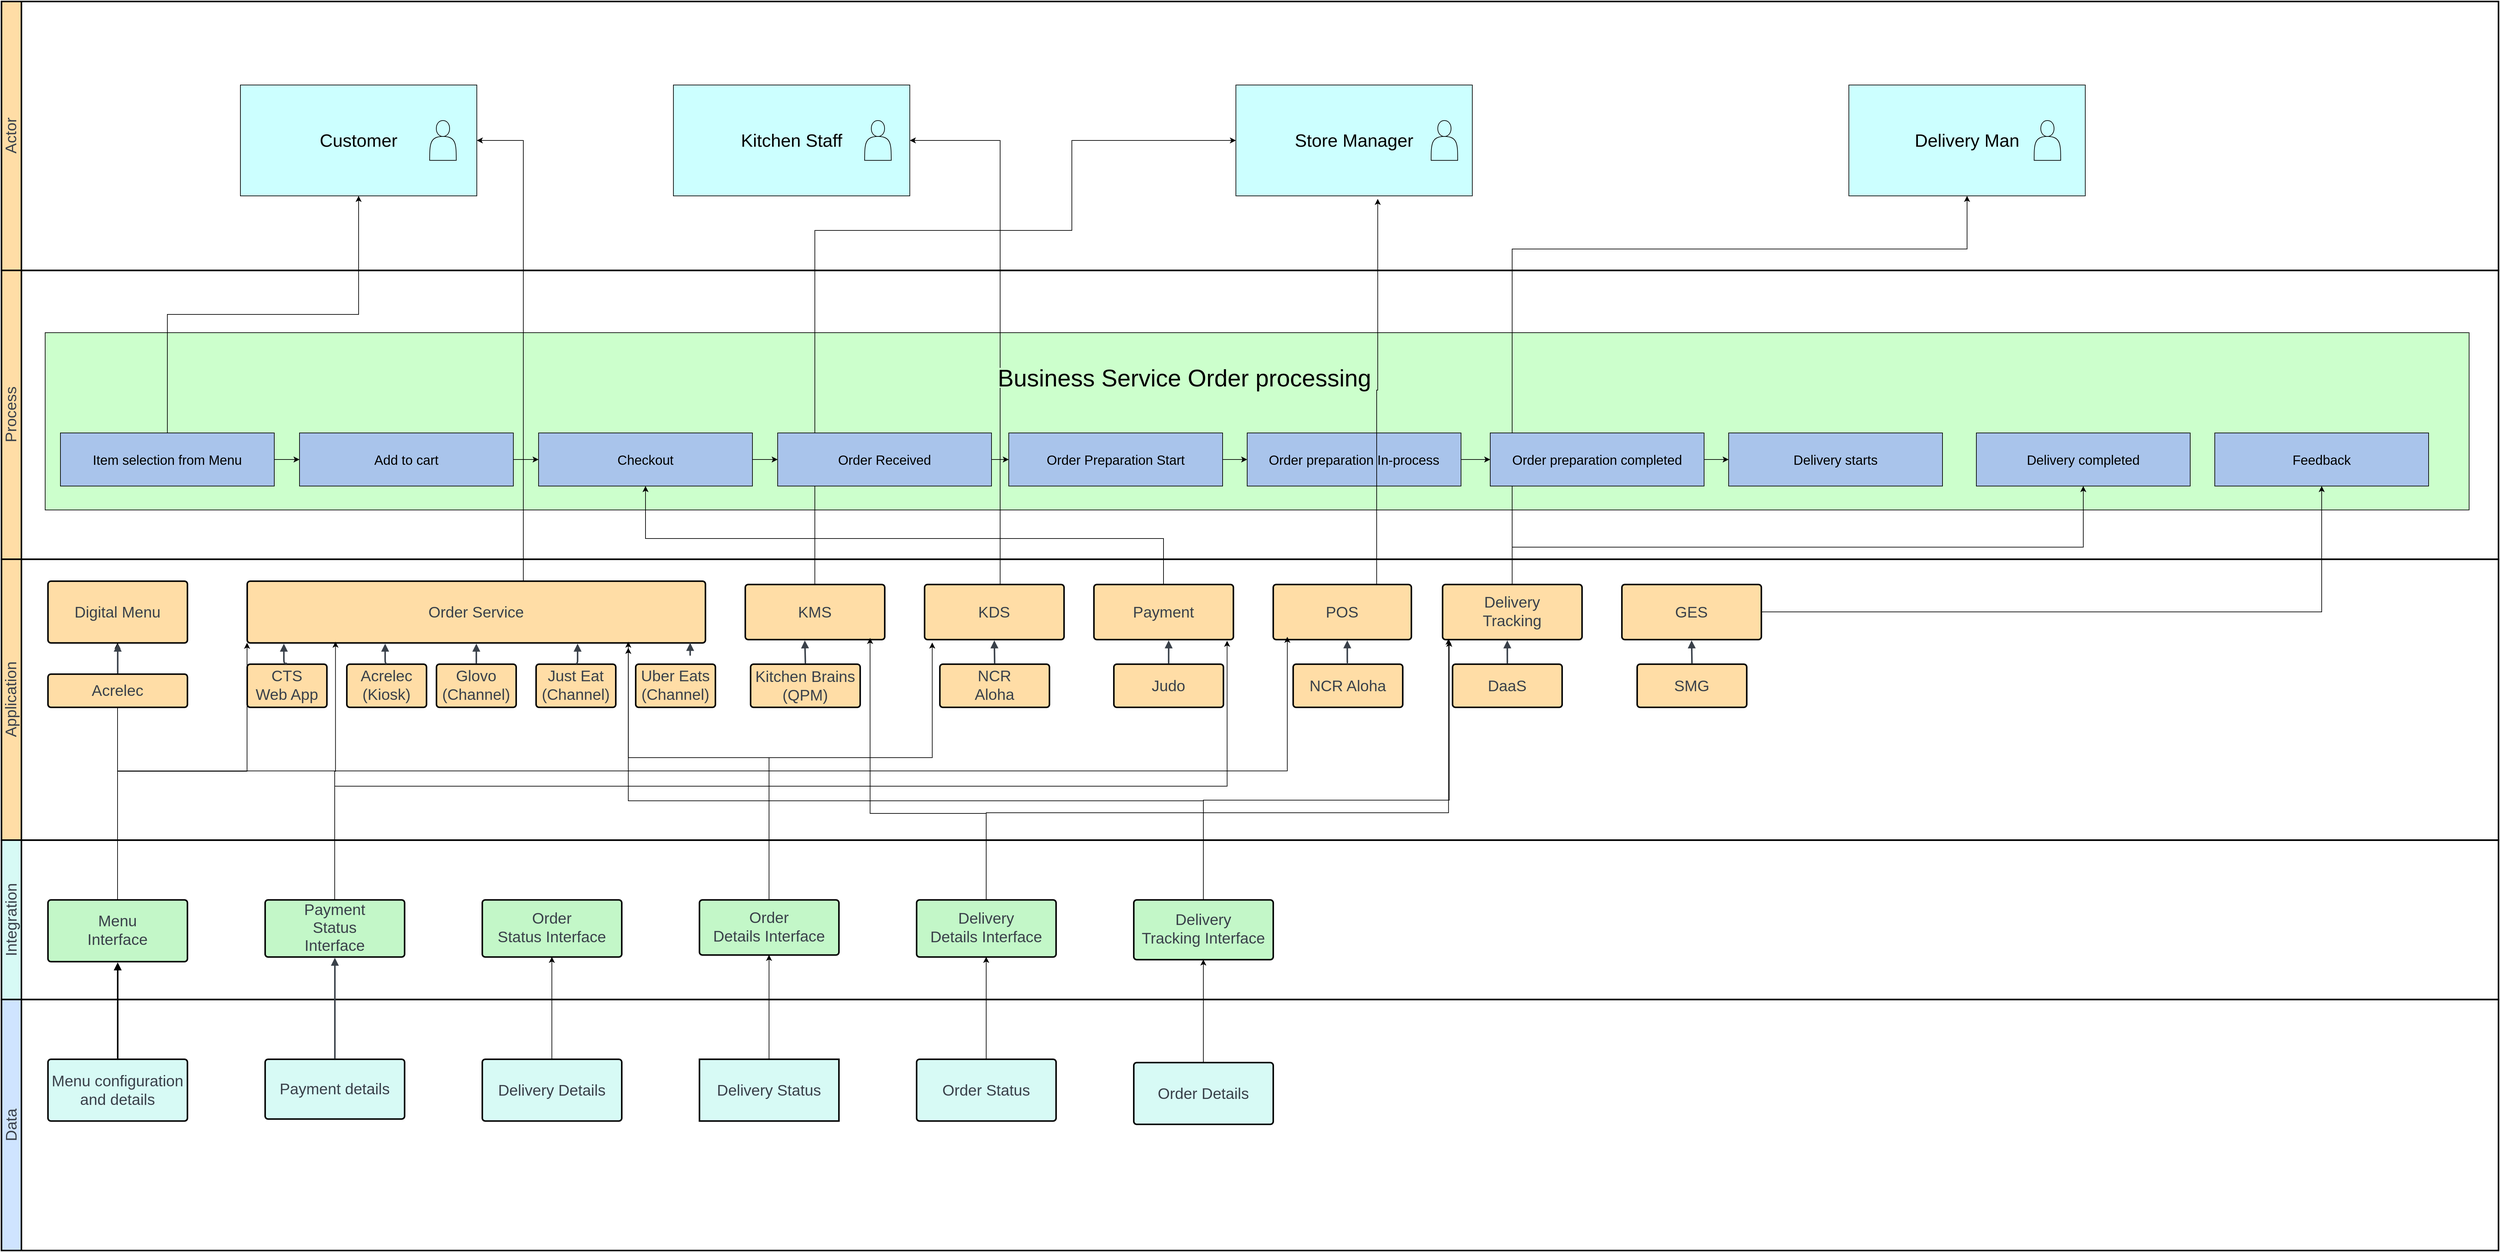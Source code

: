 <mxfile version="22.1.3" type="github">
  <diagram name="Page-1" id="ZvDbfGcEY6tCmh6Zo2Y_">
    <mxGraphModel dx="5585" dy="2355" grid="0" gridSize="10" guides="1" tooltips="1" connect="1" arrows="1" fold="1" page="0" pageScale="1" pageWidth="850" pageHeight="1100" math="0" shadow="0">
      <root>
        <mxCell id="0" />
        <mxCell id="1" parent="0" />
        <mxCell id="8yc8jTADafp3C34JI8rG-69" value="" style="rounded=0;whiteSpace=wrap;html=1;fillColor=#CCFFCC;" parent="1" vertex="1">
          <mxGeometry x="-234" y="349" width="3650" height="267" as="geometry" />
        </mxCell>
        <mxCell id="8yc8jTADafp3C34JI8rG-3" value="" style="fillColor=none;strokeColor=none;pointerEvents=0;fontStyle=0;html=1;whiteSpace=wrap;container=1;collapsible=0;childLayout=stackLayout;resizeParent=1;dropTarget=0;horizontalStack=0;fontSize=13;spacing=0;strokeOpacity=100;fillOpacity=100;rounded=1;absoluteArcSize=1;arcSize=9;horizontal=0;strokeWidth=2.3;" parent="1" vertex="1">
          <mxGeometry x="-300" y="-150" width="3760" height="1881" isRotated="1" as="geometry" />
        </mxCell>
        <mxCell id="8yc8jTADafp3C34JI8rG-4" value="Actor" style="swimlane;html=1;whiteSpace=wrap;connectable=0;fontStyle=0;startSize=30;dropTarget=0;rounded=0;horizontal=0;spacing=0;strokeOpacity=100;fillOpacity=100;fillColor=#ffdda6;strokeWidth=2.3;container=1;pointerEvents=0;collapsible=0;recursiveResize=0;fontSize=23.3;fontColor=#3a414a;align=center;" parent="8yc8jTADafp3C34JI8rG-3" vertex="1">
          <mxGeometry width="3760" height="405" as="geometry" />
        </mxCell>
        <mxCell id="8yc8jTADafp3C34JI8rG-5" value="Process" style="swimlane;html=1;whiteSpace=wrap;connectable=0;fontStyle=0;startSize=30;dropTarget=0;rounded=0;horizontal=0;spacing=0;strokeOpacity=100;fillOpacity=100;fillColor=#ffdda6;strokeWidth=2.3;container=1;pointerEvents=0;collapsible=0;recursiveResize=0;fontSize=23.3;fontColor=#3a414a;align=center;" parent="8yc8jTADafp3C34JI8rG-3" vertex="1">
          <mxGeometry y="405" width="3760" height="435" as="geometry" />
        </mxCell>
        <mxCell id="8yc8jTADafp3C34JI8rG-6" value="Application" style="swimlane;html=1;whiteSpace=wrap;connectable=0;fontStyle=0;startSize=30;dropTarget=0;rounded=0;horizontal=0;spacing=0;strokeOpacity=100;fillOpacity=100;fillColor=#ffdda6;strokeWidth=2.3;container=1;pointerEvents=0;collapsible=0;recursiveResize=0;fontSize=23.3;fontColor=#3a414a;align=center;" parent="8yc8jTADafp3C34JI8rG-3" vertex="1">
          <mxGeometry y="840" width="3760" height="423" as="geometry" />
        </mxCell>
        <mxCell id="8yc8jTADafp3C34JI8rG-7" value="Integration" style="swimlane;html=1;whiteSpace=wrap;connectable=0;fontStyle=0;startSize=30;dropTarget=0;rounded=0;horizontal=0;spacing=0;strokeOpacity=100;fillOpacity=100;strokeWidth=2.3;container=1;pointerEvents=0;collapsible=0;recursiveResize=0;fontSize=23.3;fontColor=#3a414a;align=center;fillColor=#d7faf5;" parent="8yc8jTADafp3C34JI8rG-3" vertex="1">
          <mxGeometry y="1263" width="3760" height="240.0" as="geometry" />
        </mxCell>
        <mxCell id="8yc8jTADafp3C34JI8rG-8" value="Data" style="swimlane;html=1;whiteSpace=wrap;connectable=0;fontStyle=0;startSize=30;dropTarget=0;rounded=0;horizontal=0;spacing=0;strokeOpacity=100;fillOpacity=100;strokeWidth=2.3;container=1;pointerEvents=0;collapsible=0;recursiveResize=0;fontSize=23.3;fontColor=#3a414a;align=center;fillColor=#cfe4ff;" parent="8yc8jTADafp3C34JI8rG-3" vertex="1">
          <mxGeometry y="1503" width="3760" height="378" as="geometry" />
        </mxCell>
        <mxCell id="87Z-v0KdHwuLuqnBzU5P-14" style="edgeStyle=orthogonalEdgeStyle;rounded=0;orthogonalLoop=1;jettySize=auto;html=1;exitX=0.5;exitY=0;exitDx=0;exitDy=0;" edge="1" parent="1" source="8yc8jTADafp3C34JI8rG-13" target="8yc8jTADafp3C34JI8rG-20">
          <mxGeometry relative="1" as="geometry" />
        </mxCell>
        <mxCell id="87Z-v0KdHwuLuqnBzU5P-15" style="edgeStyle=orthogonalEdgeStyle;rounded=0;orthogonalLoop=1;jettySize=auto;html=1;exitX=0.5;exitY=0;exitDx=0;exitDy=0;entryX=0;entryY=1;entryDx=0;entryDy=0;" edge="1" parent="1" source="8yc8jTADafp3C34JI8rG-13" target="8yc8jTADafp3C34JI8rG-21">
          <mxGeometry relative="1" as="geometry" />
        </mxCell>
        <mxCell id="8yc8jTADafp3C34JI8rG-13" value="&lt;div style=&quot;display: flex; justify-content: center; text-align: center; align-items: baseline; font-size: 0; line-height: 1.25;margin-top: -2px;&quot;&gt;&lt;span&gt;&lt;span style=&quot;font-size:23.3px;color:#3a414a;&quot;&gt;Menu &#xa;&lt;/span&gt;&lt;/span&gt;&lt;/div&gt;&lt;div style=&quot;display: flex; justify-content: center; text-align: center; align-items: baseline; font-size: 0; line-height: 1.25;margin-top: -2px;&quot;&gt;&lt;span&gt;&lt;span style=&quot;font-size:23.3px;color:#3a414a;&quot;&gt;Interface&lt;/span&gt;&lt;/span&gt;&lt;/div&gt;" style="html=1;overflow=block;blockSpacing=1;whiteSpace=wrap;container=1;pointerEvents=0;collapsible=0;recursiveResize=0;fontSize=13;spacing=0;strokeOpacity=100;fillOpacity=100;rounded=1;absoluteArcSize=1;arcSize=9;fillColor=#c3f7c8;strokeWidth=2.3;lucidId=c-zPAwPMT93m;" parent="1" vertex="1">
          <mxGeometry x="-230" y="1203" width="210" height="93" as="geometry" />
        </mxCell>
        <mxCell id="8yc8jTADafp3C34JI8rG-14" value="&lt;div style=&quot;display: flex; justify-content: center; text-align: center; align-items: baseline; font-size: 0; line-height: 1.25;margin-top: -2px;&quot;&gt;&lt;span&gt;&lt;span style=&quot;font-size:23.3px;color:#3a414a;&quot;&gt;Payment &#xa;&lt;/span&gt;&lt;/span&gt;&lt;/div&gt;&lt;div style=&quot;display: flex; justify-content: center; text-align: center; align-items: baseline; font-size: 0; line-height: 1.25;margin-top: -2px;&quot;&gt;&lt;span&gt;&lt;span style=&quot;font-size:23.3px;color:#3a414a;&quot;&gt;Status&#xa;&lt;/span&gt;&lt;/span&gt;&lt;/div&gt;&lt;div style=&quot;display: flex; justify-content: center; text-align: center; align-items: baseline; font-size: 0; line-height: 1.25;margin-top: -2px;&quot;&gt;&lt;span&gt;&lt;span style=&quot;font-size:23.3px;color:#3a414a;&quot;&gt; Interface&lt;/span&gt;&lt;/span&gt;&lt;/div&gt;" style="html=1;overflow=block;blockSpacing=1;whiteSpace=wrap;container=1;pointerEvents=0;collapsible=0;recursiveResize=0;fontSize=13;spacing=0;strokeOpacity=100;fillOpacity=100;rounded=1;absoluteArcSize=1;arcSize=9;fillColor=#c3f7c8;strokeWidth=2.3;lucidId=c-zPgWs8yYJ8;" parent="1" vertex="1">
          <mxGeometry x="97" y="1203" width="210" height="86" as="geometry" />
        </mxCell>
        <mxCell id="8yc8jTADafp3C34JI8rG-15" value="&lt;div style=&quot;display: flex; justify-content: center; text-align: center; align-items: baseline; font-size: 0; line-height: 1.25;margin-top: -2px;&quot;&gt;&lt;span&gt;&lt;span style=&quot;font-size:23.3px;color:#3a414a;&quot;&gt;Order&#xa;&lt;/span&gt;&lt;/span&gt;&lt;/div&gt;&lt;div style=&quot;display: flex; justify-content: center; text-align: center; align-items: baseline; font-size: 0; line-height: 1.25;margin-top: -2px;&quot;&gt;&lt;span&gt;&lt;span style=&quot;font-size:23.3px;color:#3a414a;&quot;&gt;Status   Interface&lt;/span&gt;&lt;/span&gt;&lt;/div&gt;" style="html=1;overflow=block;blockSpacing=1;whiteSpace=wrap;container=1;pointerEvents=0;collapsible=0;recursiveResize=0;fontSize=13;spacing=0;strokeOpacity=100;fillOpacity=100;rounded=1;absoluteArcSize=1;arcSize=9;fillColor=#c3f7c8;strokeWidth=2.3;lucidId=c-zPTlR79EHE;" parent="1" vertex="1">
          <mxGeometry x="424" y="1203" width="210" height="86" as="geometry" />
        </mxCell>
        <mxCell id="8yc8jTADafp3C34JI8rG-16" value="&lt;div style=&quot;display: flex; justify-content: center; text-align: center; align-items: baseline; font-size: 0; line-height: 1.25;margin-top: -2px;&quot;&gt;&lt;span&gt;&lt;span style=&quot;font-size:23.3px;color:#3a414a;&quot;&gt;Order&#xa;&lt;/span&gt;&lt;/span&gt;&lt;/div&gt;&lt;div style=&quot;display: flex; justify-content: center; text-align: center; align-items: baseline; font-size: 0; line-height: 1.25;margin-top: -2px;&quot;&gt;&lt;span&gt;&lt;span style=&quot;font-size:23.3px;color:#3a414a;&quot;&gt;Details   Interface&lt;/span&gt;&lt;/span&gt;&lt;/div&gt;" style="html=1;overflow=block;blockSpacing=1;whiteSpace=wrap;container=1;pointerEvents=0;collapsible=0;recursiveResize=0;fontSize=13;spacing=0;strokeOpacity=100;fillOpacity=100;rounded=1;absoluteArcSize=1;arcSize=9;fillColor=#c3f7c8;strokeWidth=2.3;lucidId=c-zP24GtG~HR;" parent="1" vertex="1">
          <mxGeometry x="751" y="1203" width="210" height="83" as="geometry" />
        </mxCell>
        <mxCell id="8yc8jTADafp3C34JI8rG-17" value="&lt;div style=&quot;display: flex; justify-content: center; text-align: center; align-items: baseline; font-size: 0; line-height: 1.25;margin-top: -2px;&quot;&gt;&lt;span&gt;&lt;span style=&quot;font-size:23.3px;color:#3a414a;&quot;&gt;Delivery &#xa;&lt;/span&gt;&lt;/span&gt;&lt;/div&gt;&lt;div style=&quot;display: flex; justify-content: center; text-align: center; align-items: baseline; font-size: 0; line-height: 1.25;margin-top: -2px;&quot;&gt;&lt;span&gt;&lt;span style=&quot;font-size:23.3px;color:#3a414a;&quot;&gt;Details   Interface&lt;/span&gt;&lt;/span&gt;&lt;/div&gt;" style="html=1;overflow=block;blockSpacing=1;whiteSpace=wrap;container=1;pointerEvents=0;collapsible=0;recursiveResize=0;fontSize=13;spacing=0;strokeOpacity=100;fillOpacity=100;rounded=1;absoluteArcSize=1;arcSize=9;fillColor=#c3f7c8;strokeWidth=2.3;lucidId=c-zPS9doqj61;" parent="1" vertex="1">
          <mxGeometry x="1078" y="1203" width="210" height="86" as="geometry" />
        </mxCell>
        <mxCell id="8yc8jTADafp3C34JI8rG-19" value="&lt;div style=&quot;display: flex; justify-content: center; text-align: center; align-items: baseline; font-size: 0; line-height: 1.25;margin-top: -2px;&quot;&gt;&lt;span&gt;&lt;span style=&quot;font-size:23.3px;color:#3a414a;&quot;&gt;Delivery&#xa;&lt;/span&gt;&lt;/span&gt;&lt;/div&gt;&lt;div style=&quot;display: flex; justify-content: center; text-align: center; align-items: baseline; font-size: 0; line-height: 1.25;margin-top: -2px;&quot;&gt;&lt;span&gt;&lt;span style=&quot;font-size:23.3px;color:#3a414a;&quot;&gt;Tracking  Interface&lt;/span&gt;&lt;/span&gt;&lt;/div&gt;" style="html=1;overflow=block;blockSpacing=1;whiteSpace=wrap;container=1;pointerEvents=0;collapsible=0;recursiveResize=0;fontSize=13;spacing=0;strokeOpacity=100;fillOpacity=100;rounded=1;absoluteArcSize=1;arcSize=9;fillColor=#c3f7c8;strokeWidth=2.3;lucidId=0bAPp1~nD-e4;" parent="1" vertex="1">
          <mxGeometry x="1405" y="1203" width="210" height="90" as="geometry" />
        </mxCell>
        <mxCell id="8yc8jTADafp3C34JI8rG-20" value="Digital Menu" style="html=1;overflow=block;blockSpacing=1;whiteSpace=wrap;container=1;pointerEvents=0;collapsible=0;recursiveResize=0;fontSize=23.3;fontColor=#3a414a;align=center;spacing=0;strokeOpacity=100;fillOpacity=100;rounded=1;absoluteArcSize=1;arcSize=9;fillColor=#ffdda6;strokeWidth=2.3;lucidId=GwAPLTz-Sjb5;" parent="1" vertex="1">
          <mxGeometry x="-230" y="723" width="210" height="93" as="geometry" />
        </mxCell>
        <mxCell id="8yc8jTADafp3C34JI8rG-104" style="edgeStyle=orthogonalEdgeStyle;rounded=0;orthogonalLoop=1;jettySize=auto;html=1;entryX=1;entryY=0.5;entryDx=0;entryDy=0;" parent="1" source="8yc8jTADafp3C34JI8rG-21" target="8yc8jTADafp3C34JI8rG-91" edge="1">
          <mxGeometry relative="1" as="geometry">
            <Array as="points">
              <mxPoint x="486" y="60" />
            </Array>
          </mxGeometry>
        </mxCell>
        <mxCell id="8yc8jTADafp3C34JI8rG-21" value="Order Service" style="html=1;overflow=block;blockSpacing=1;whiteSpace=wrap;container=1;pointerEvents=0;collapsible=0;recursiveResize=0;fontSize=23.3;fontColor=#3a414a;align=center;spacing=0;strokeOpacity=100;fillOpacity=100;rounded=1;absoluteArcSize=1;arcSize=9;fillColor=#ffdda6;strokeWidth=2.3;lucidId=6xAPy9Sf8H4m;" parent="1" vertex="1">
          <mxGeometry x="70" y="723" width="690" height="93" as="geometry" />
        </mxCell>
        <mxCell id="8yc8jTADafp3C34JI8rG-101" style="edgeStyle=orthogonalEdgeStyle;rounded=0;orthogonalLoop=1;jettySize=auto;html=1;entryX=0;entryY=0.5;entryDx=0;entryDy=0;" parent="1" source="8yc8jTADafp3C34JI8rG-22" target="8yc8jTADafp3C34JI8rG-93" edge="1">
          <mxGeometry relative="1" as="geometry">
            <Array as="points">
              <mxPoint x="925" y="195" />
              <mxPoint x="1312" y="195" />
              <mxPoint x="1312" y="59" />
            </Array>
          </mxGeometry>
        </mxCell>
        <mxCell id="8yc8jTADafp3C34JI8rG-22" value="KMS" style="html=1;overflow=block;blockSpacing=1;whiteSpace=wrap;container=1;pointerEvents=0;collapsible=0;recursiveResize=0;fontSize=23.3;fontColor=#3a414a;align=center;spacing=0;strokeOpacity=100;fillOpacity=100;rounded=1;absoluteArcSize=1;arcSize=9;fillColor=#ffdda6;strokeWidth=2.3;lucidId=NyAP18tNLJrh;" parent="1" vertex="1">
          <mxGeometry x="820" y="728" width="210" height="83" as="geometry" />
        </mxCell>
        <mxCell id="8yc8jTADafp3C34JI8rG-105" style="edgeStyle=orthogonalEdgeStyle;rounded=0;orthogonalLoop=1;jettySize=auto;html=1;entryX=1;entryY=0.5;entryDx=0;entryDy=0;" parent="1" source="8yc8jTADafp3C34JI8rG-23" target="8yc8jTADafp3C34JI8rG-92" edge="1">
          <mxGeometry relative="1" as="geometry">
            <Array as="points">
              <mxPoint x="1204" y="60" />
            </Array>
          </mxGeometry>
        </mxCell>
        <mxCell id="8yc8jTADafp3C34JI8rG-23" value="KDS" style="html=1;overflow=block;blockSpacing=1;whiteSpace=wrap;container=1;pointerEvents=0;collapsible=0;recursiveResize=0;fontSize=23.3;fontColor=#3a414a;align=center;spacing=0;strokeOpacity=100;fillOpacity=100;rounded=1;absoluteArcSize=1;arcSize=9;fillColor=#ffdda6;strokeWidth=2.3;lucidId=4yAPUQKzZDpk;" parent="1" vertex="1">
          <mxGeometry x="1090" y="728" width="210" height="83" as="geometry" />
        </mxCell>
        <mxCell id="8yc8jTADafp3C34JI8rG-107" style="edgeStyle=orthogonalEdgeStyle;rounded=0;orthogonalLoop=1;jettySize=auto;html=1;entryX=0.5;entryY=1;entryDx=0;entryDy=0;" parent="1" source="8yc8jTADafp3C34JI8rG-24" target="8yc8jTADafp3C34JI8rG-71" edge="1">
          <mxGeometry relative="1" as="geometry">
            <Array as="points">
              <mxPoint x="1450" y="659" />
              <mxPoint x="670" y="659" />
            </Array>
          </mxGeometry>
        </mxCell>
        <mxCell id="8yc8jTADafp3C34JI8rG-24" value="Payment" style="html=1;overflow=block;blockSpacing=1;whiteSpace=wrap;container=1;pointerEvents=0;collapsible=0;recursiveResize=0;fontSize=23.3;fontColor=#3a414a;align=center;spacing=0;strokeOpacity=100;fillOpacity=100;rounded=1;absoluteArcSize=1;arcSize=9;fillColor=#ffdda6;strokeWidth=2.3;lucidId=HzAPfaTV7KLA;" parent="1" vertex="1">
          <mxGeometry x="1345" y="728" width="210" height="83" as="geometry" />
        </mxCell>
        <mxCell id="8yc8jTADafp3C34JI8rG-25" value="POS" style="html=1;overflow=block;blockSpacing=1;whiteSpace=wrap;container=1;pointerEvents=0;collapsible=0;recursiveResize=0;fontSize=23.3;fontColor=#3a414a;align=center;spacing=0;strokeOpacity=100;fillOpacity=100;rounded=1;absoluteArcSize=1;arcSize=9;fillColor=#ffdda6;strokeWidth=2.3;lucidId=HzAP9B0bnEQ1;" parent="1" vertex="1">
          <mxGeometry x="1615" y="728" width="208" height="83" as="geometry" />
        </mxCell>
        <mxCell id="8yc8jTADafp3C34JI8rG-82" style="edgeStyle=orthogonalEdgeStyle;rounded=0;orthogonalLoop=1;jettySize=auto;html=1;entryX=0.5;entryY=1;entryDx=0;entryDy=0;" parent="1" source="8yc8jTADafp3C34JI8rG-26" target="8yc8jTADafp3C34JI8rG-77" edge="1">
          <mxGeometry relative="1" as="geometry">
            <Array as="points">
              <mxPoint x="1975" y="672" />
              <mxPoint x="2835" y="672" />
            </Array>
          </mxGeometry>
        </mxCell>
        <mxCell id="8yc8jTADafp3C34JI8rG-102" style="edgeStyle=orthogonalEdgeStyle;rounded=0;orthogonalLoop=1;jettySize=auto;html=1;entryX=0.5;entryY=1;entryDx=0;entryDy=0;" parent="1" source="8yc8jTADafp3C34JI8rG-26" target="8yc8jTADafp3C34JI8rG-94" edge="1">
          <mxGeometry relative="1" as="geometry">
            <Array as="points">
              <mxPoint x="1975" y="223" />
              <mxPoint x="2660" y="223" />
            </Array>
          </mxGeometry>
        </mxCell>
        <mxCell id="8yc8jTADafp3C34JI8rG-26" value="&lt;div style=&quot;display: flex; justify-content: center; text-align: center; align-items: baseline; font-size: 0; line-height: 1.25;margin-top: -2px;&quot;&gt;&lt;span&gt;&lt;span style=&quot;font-size:23.3px;color:#3a414a;&quot;&gt;Delivery &#xa;&lt;/span&gt;&lt;/span&gt;&lt;/div&gt;&lt;div style=&quot;display: flex; justify-content: center; text-align: center; align-items: baseline; font-size: 0; line-height: 1.25;margin-top: -2px;&quot;&gt;&lt;span&gt;&lt;span style=&quot;font-size:23.3px;color:#3a414a;&quot;&gt;Tracking&lt;/span&gt;&lt;/span&gt;&lt;/div&gt;" style="html=1;overflow=block;blockSpacing=1;whiteSpace=wrap;container=1;pointerEvents=0;collapsible=0;recursiveResize=0;fontSize=13;spacing=0;strokeOpacity=100;fillOpacity=100;rounded=1;absoluteArcSize=1;arcSize=9;fillColor=#ffdda6;strokeWidth=2.3;lucidId=PzAPBL9PAWoU;" parent="1" vertex="1">
          <mxGeometry x="1870" y="728" width="210" height="83" as="geometry" />
        </mxCell>
        <mxCell id="8yc8jTADafp3C34JI8rG-81" style="edgeStyle=orthogonalEdgeStyle;rounded=0;orthogonalLoop=1;jettySize=auto;html=1;entryX=0.5;entryY=1;entryDx=0;entryDy=0;" parent="1" source="8yc8jTADafp3C34JI8rG-27" target="8yc8jTADafp3C34JI8rG-78" edge="1">
          <mxGeometry relative="1" as="geometry" />
        </mxCell>
        <mxCell id="8yc8jTADafp3C34JI8rG-27" value="GES" style="html=1;overflow=block;blockSpacing=1;whiteSpace=wrap;container=1;pointerEvents=0;collapsible=0;recursiveResize=0;fontSize=23.3;fontColor=#3a414a;align=center;spacing=0;strokeOpacity=100;fillOpacity=100;rounded=1;absoluteArcSize=1;arcSize=9;fillColor=#ffdda6;strokeWidth=2.3;lucidId=PzAPBb1abWtv;" parent="1" vertex="1">
          <mxGeometry x="2140" y="728" width="210" height="83" as="geometry" />
        </mxCell>
        <mxCell id="8yc8jTADafp3C34JI8rG-28" value="Acrelec" style="html=1;overflow=block;blockSpacing=1;whiteSpace=wrap;container=1;pointerEvents=0;collapsible=0;recursiveResize=0;fontSize=23.3;fontColor=#3a414a;align=center;spacing=0;strokeOpacity=100;fillOpacity=100;rounded=1;absoluteArcSize=1;arcSize=9;fillColor=#ffdda6;strokeWidth=2.3;lucidId=5BAPgsWVB72q;" parent="1" vertex="1">
          <mxGeometry x="-230" y="863" width="210" height="50" as="geometry" />
        </mxCell>
        <mxCell id="8yc8jTADafp3C34JI8rG-29" value="&lt;div style=&quot;display: flex; justify-content: center; text-align: center; align-items: baseline; font-size: 0; line-height: 1.25;margin-top: -2px;&quot;&gt;&lt;span&gt;&lt;span style=&quot;font-size:23.3px;color:#3a414a;&quot;&gt;CTS &#xa;&lt;/span&gt;&lt;/span&gt;&lt;/div&gt;&lt;div style=&quot;display: flex; justify-content: center; text-align: center; align-items: baseline; font-size: 0; line-height: 1.25;margin-top: -2px;&quot;&gt;&lt;span&gt;&lt;span style=&quot;font-size:23.3px;color:#3a414a;&quot;&gt;Web App&lt;/span&gt;&lt;/span&gt;&lt;/div&gt;" style="html=1;overflow=block;blockSpacing=1;whiteSpace=wrap;container=1;pointerEvents=0;collapsible=0;recursiveResize=0;fontSize=13;spacing=0;strokeOpacity=100;fillOpacity=100;rounded=1;absoluteArcSize=1;arcSize=9;fillColor=#ffdda6;strokeWidth=2.3;lucidId=RCAPA6IK_NKk;" parent="1" vertex="1">
          <mxGeometry x="70" y="848" width="120" height="65" as="geometry" />
        </mxCell>
        <mxCell id="8yc8jTADafp3C34JI8rG-30" value="&lt;div style=&quot;display: flex; justify-content: center; text-align: center; align-items: baseline; font-size: 0; line-height: 1.25;margin-top: -2px;&quot;&gt;&lt;span&gt;&lt;span style=&quot;font-size:23.3px;color:#3a414a;&quot;&gt;Acrelec&#xa;&lt;/span&gt;&lt;/span&gt;&lt;/div&gt;&lt;div style=&quot;display: flex; justify-content: center; text-align: center; align-items: baseline; font-size: 0; line-height: 1.25;margin-top: -2px;&quot;&gt;&lt;span&gt;&lt;span style=&quot;font-size:23.3px;color:#3a414a;&quot;&gt;(Kiosk)&lt;/span&gt;&lt;/span&gt;&lt;/div&gt;" style="html=1;overflow=block;blockSpacing=1;whiteSpace=wrap;container=1;pointerEvents=0;collapsible=0;recursiveResize=0;fontSize=13;spacing=0;strokeOpacity=100;fillOpacity=100;rounded=1;absoluteArcSize=1;arcSize=9;fillColor=#ffdda6;strokeWidth=2.3;lucidId=0CAP9UF0d_pT;" parent="1" vertex="1">
          <mxGeometry x="220" y="848" width="120" height="65" as="geometry" />
        </mxCell>
        <mxCell id="8yc8jTADafp3C34JI8rG-31" value="&lt;div style=&quot;display: flex; justify-content: center; text-align: center; align-items: baseline; font-size: 0; line-height: 1.25;margin-top: -2px;&quot;&gt;&lt;span&gt;&lt;span style=&quot;font-size:23.3px;color:#3a414a;&quot;&gt;Glovo&#xa;&lt;/span&gt;&lt;/span&gt;&lt;/div&gt;&lt;div style=&quot;display: flex; justify-content: center; text-align: center; align-items: baseline; font-size: 0; line-height: 1.25;margin-top: -2px;&quot;&gt;&lt;span&gt;&lt;span style=&quot;font-size:23.3px;color:#3a414a;&quot;&gt;(Channel)&lt;/span&gt;&lt;/span&gt;&lt;/div&gt;" style="html=1;overflow=block;blockSpacing=1;whiteSpace=wrap;container=1;pointerEvents=0;collapsible=0;recursiveResize=0;fontSize=13;spacing=0;strokeOpacity=100;fillOpacity=100;rounded=1;absoluteArcSize=1;arcSize=9;fillColor=#ffdda6;strokeWidth=2.3;lucidId=4CAPJ-UXnwUI;" parent="1" vertex="1">
          <mxGeometry x="355" y="848" width="120" height="65" as="geometry" />
        </mxCell>
        <mxCell id="8yc8jTADafp3C34JI8rG-32" value="&lt;div style=&quot;display: flex; justify-content: center; text-align: center; align-items: baseline; font-size: 0; line-height: 1.25;margin-top: -2px;&quot;&gt;&lt;span&gt;&lt;span style=&quot;font-size:23.3px;color:#3a414a;&quot;&gt;Just Eat&#xa;&lt;/span&gt;&lt;/span&gt;&lt;/div&gt;&lt;div style=&quot;display: flex; justify-content: center; text-align: center; align-items: baseline; font-size: 0; line-height: 1.25;margin-top: -2px;&quot;&gt;&lt;span&gt;&lt;span style=&quot;font-size:23.3px;color:#3a414a;&quot;&gt;(Channel)&lt;/span&gt;&lt;/span&gt;&lt;/div&gt;" style="html=1;overflow=block;blockSpacing=1;whiteSpace=wrap;container=1;pointerEvents=0;collapsible=0;recursiveResize=0;fontSize=13;spacing=0;strokeOpacity=100;fillOpacity=100;rounded=1;absoluteArcSize=1;arcSize=9;fillColor=#ffdda6;strokeWidth=2.3;lucidId=gDAPrzLv5~T4;" parent="1" vertex="1">
          <mxGeometry x="505" y="848" width="120" height="65" as="geometry" />
        </mxCell>
        <mxCell id="8yc8jTADafp3C34JI8rG-33" value="&lt;div style=&quot;display: flex; justify-content: center; text-align: center; align-items: baseline; font-size: 0; line-height: 1.25;margin-top: -2px;&quot;&gt;&lt;span&gt;&lt;span style=&quot;font-size:23.3px;color:#3a414a;&quot;&gt;Uber Eats&#xa;&lt;/span&gt;&lt;/span&gt;&lt;/div&gt;&lt;div style=&quot;display: flex; justify-content: center; text-align: center; align-items: baseline; font-size: 0; line-height: 1.25;margin-top: -2px;&quot;&gt;&lt;span&gt;&lt;span style=&quot;font-size:23.3px;color:#3a414a;&quot;&gt;(Channel)&lt;/span&gt;&lt;/span&gt;&lt;/div&gt;" style="html=1;overflow=block;blockSpacing=1;whiteSpace=wrap;container=1;pointerEvents=0;collapsible=0;recursiveResize=0;fontSize=13;spacing=0;strokeOpacity=100;fillOpacity=100;rounded=1;absoluteArcSize=1;arcSize=9;fillColor=#ffdda6;strokeWidth=2.3;lucidId=nDAPfcSu6V6a;" parent="1" vertex="1">
          <mxGeometry x="655" y="848" width="120" height="65" as="geometry" />
        </mxCell>
        <mxCell id="8yc8jTADafp3C34JI8rG-34" value="Kitchen Brains (QPM)" style="html=1;overflow=block;blockSpacing=1;whiteSpace=wrap;container=1;pointerEvents=0;collapsible=0;recursiveResize=0;fontSize=23.3;fontColor=#3a414a;align=center;spacing=0;strokeOpacity=100;fillOpacity=100;rounded=1;absoluteArcSize=1;arcSize=9;fillColor=#ffdda6;strokeWidth=2.3;lucidId=KFAP2BVYM-VT;" parent="1" vertex="1">
          <mxGeometry x="828" y="848" width="165" height="65" as="geometry" />
        </mxCell>
        <mxCell id="8yc8jTADafp3C34JI8rG-35" value="&lt;div style=&quot;display: flex; justify-content: center; text-align: center; align-items: baseline; font-size: 0; line-height: 1.25;margin-top: -2px;&quot;&gt;&lt;span&gt;&lt;span style=&quot;font-size:23.3px;color:#3a414a;&quot;&gt;NCR &#xa;&lt;/span&gt;&lt;/span&gt;&lt;/div&gt;&lt;div style=&quot;display: flex; justify-content: center; text-align: center; align-items: baseline; font-size: 0; line-height: 1.25;margin-top: -2px;&quot;&gt;&lt;span&gt;&lt;span style=&quot;font-size:23.3px;color:#3a414a;&quot;&gt;Aloha&lt;/span&gt;&lt;/span&gt;&lt;/div&gt;" style="html=1;overflow=block;blockSpacing=1;whiteSpace=wrap;container=1;pointerEvents=0;collapsible=0;recursiveResize=0;fontSize=13;spacing=0;strokeOpacity=100;fillOpacity=100;rounded=1;absoluteArcSize=1;arcSize=9;fillColor=#ffdda6;strokeWidth=2.3;lucidId=IGAPSat8_PKd;" parent="1" vertex="1">
          <mxGeometry x="1113" y="848" width="165" height="65" as="geometry" />
        </mxCell>
        <mxCell id="8yc8jTADafp3C34JI8rG-36" value="Judo" style="html=1;overflow=block;blockSpacing=1;whiteSpace=wrap;container=1;pointerEvents=0;collapsible=0;recursiveResize=0;fontSize=23.3;fontColor=#3a414a;align=center;spacing=0;strokeOpacity=100;fillOpacity=100;rounded=1;absoluteArcSize=1;arcSize=9;fillColor=#ffdda6;strokeWidth=2.3;lucidId=5GAP38C2dIfr;" parent="1" vertex="1">
          <mxGeometry x="1375" y="848" width="165" height="65" as="geometry" />
        </mxCell>
        <mxCell id="8yc8jTADafp3C34JI8rG-37" value="NCR Aloha" style="html=1;overflow=block;blockSpacing=1;whiteSpace=wrap;container=1;pointerEvents=0;collapsible=0;recursiveResize=0;fontSize=23.3;fontColor=#3a414a;align=center;spacing=0;strokeOpacity=100;fillOpacity=100;rounded=1;absoluteArcSize=1;arcSize=9;fillColor=#ffdda6;strokeWidth=2.3;lucidId=cHAPTfe5Yrgf;" parent="1" vertex="1">
          <mxGeometry x="1645" y="848" width="165" height="65" as="geometry" />
        </mxCell>
        <mxCell id="8yc8jTADafp3C34JI8rG-38" value="DaaS" style="html=1;overflow=block;blockSpacing=1;whiteSpace=wrap;container=1;pointerEvents=0;collapsible=0;recursiveResize=0;fontSize=23.3;fontColor=#3a414a;align=center;spacing=0;strokeOpacity=100;fillOpacity=100;rounded=1;absoluteArcSize=1;arcSize=9;fillColor=#ffdda6;strokeWidth=2.3;lucidId=CHAPl0ZbglF1;" parent="1" vertex="1">
          <mxGeometry x="1885" y="848" width="165" height="65" as="geometry" />
        </mxCell>
        <mxCell id="8yc8jTADafp3C34JI8rG-39" value="SMG" style="html=1;overflow=block;blockSpacing=1;whiteSpace=wrap;container=1;pointerEvents=0;collapsible=0;recursiveResize=0;fontSize=23.3;fontColor=#3a414a;align=center;spacing=0;strokeOpacity=100;fillOpacity=100;rounded=1;absoluteArcSize=1;arcSize=9;fillColor=#ffdda6;strokeWidth=2.3;lucidId=QHAPcLjgveao;" parent="1" vertex="1">
          <mxGeometry x="2163" y="848" width="165" height="65" as="geometry" />
        </mxCell>
        <mxCell id="8yc8jTADafp3C34JI8rG-40" value="" style="html=1;jettySize=18;whiteSpace=wrap;fontSize=13;strokeOpacity=100;strokeWidth=2.3;rounded=1;arcSize=12;edgeStyle=orthogonalEdgeStyle;startArrow=none;endArrow=block;endFill=1;exitX=0.5;exitY=-0.012;exitPerimeter=0;entryX=0.5;entryY=1.012;entryPerimeter=0;lucidId=Y-zPZFua4O8Q;" parent="1" source="8yc8jTADafp3C34JI8rG-9" target="8yc8jTADafp3C34JI8rG-13" edge="1">
          <mxGeometry width="100" height="100" relative="1" as="geometry">
            <Array as="points" />
          </mxGeometry>
        </mxCell>
        <mxCell id="8yc8jTADafp3C34JI8rG-41" value="" style="html=1;jettySize=18;whiteSpace=wrap;fontSize=13;strokeColor=#3a414a;strokeOpacity=100;strokeWidth=2.3;rounded=1;arcSize=12;edgeStyle=orthogonalEdgeStyle;startArrow=none;endArrow=block;endFill=1;exitX=0.5;exitY=-0.012;exitPerimeter=0;entryX=0.5;entryY=1.013;entryPerimeter=0;lucidId=i~zPbHr1mbSR;" parent="1" source="8yc8jTADafp3C34JI8rG-10" target="8yc8jTADafp3C34JI8rG-14" edge="1">
          <mxGeometry width="100" height="100" relative="1" as="geometry">
            <Array as="points" />
          </mxGeometry>
        </mxCell>
        <mxCell id="8yc8jTADafp3C34JI8rG-47" value="" style="html=1;jettySize=18;whiteSpace=wrap;fontSize=13;strokeColor=#3a414a;strokeOpacity=100;strokeWidth=2.3;rounded=1;arcSize=12;edgeStyle=orthogonalEdgeStyle;startArrow=none;endArrow=block;endFill=1;exitX=0.5;exitY=-0.022;exitPerimeter=0;entryX=0.5;entryY=1.012;entryPerimeter=0;lucidId=KCAPVu9COG~C;" parent="1" source="8yc8jTADafp3C34JI8rG-28" target="8yc8jTADafp3C34JI8rG-20" edge="1">
          <mxGeometry width="100" height="100" relative="1" as="geometry">
            <Array as="points" />
          </mxGeometry>
        </mxCell>
        <mxCell id="8yc8jTADafp3C34JI8rG-48" value="" style="html=1;jettySize=18;whiteSpace=wrap;fontSize=13;strokeColor=#3a414a;strokeOpacity=100;strokeWidth=2.3;rounded=1;arcSize=12;edgeStyle=orthogonalEdgeStyle;startArrow=none;endArrow=block;endFill=1;exitX=0.5;exitY=-0.017;exitPerimeter=0;entryX=0.08;entryY=1.012;entryPerimeter=0;lucidId=ODAPI0qd3tkD;" parent="1" source="8yc8jTADafp3C34JI8rG-29" target="8yc8jTADafp3C34JI8rG-21" edge="1">
          <mxGeometry width="100" height="100" relative="1" as="geometry">
            <Array as="points" />
          </mxGeometry>
        </mxCell>
        <mxCell id="8yc8jTADafp3C34JI8rG-49" value="" style="html=1;jettySize=18;whiteSpace=wrap;fontSize=13;strokeColor=#3a414a;strokeOpacity=100;strokeWidth=2.3;rounded=1;arcSize=12;edgeStyle=orthogonalEdgeStyle;startArrow=none;endArrow=block;endFill=1;exitX=0.5;exitY=-0.017;exitPerimeter=0;entryX=0.301;entryY=1.012;entryPerimeter=0;lucidId=cEAPTU~yP_1A;" parent="1" source="8yc8jTADafp3C34JI8rG-30" target="8yc8jTADafp3C34JI8rG-21" edge="1">
          <mxGeometry width="100" height="100" relative="1" as="geometry">
            <Array as="points" />
          </mxGeometry>
        </mxCell>
        <mxCell id="8yc8jTADafp3C34JI8rG-50" value="" style="html=1;jettySize=18;whiteSpace=wrap;fontSize=13;strokeColor=#3a414a;strokeOpacity=100;strokeWidth=2.3;rounded=1;arcSize=12;edgeStyle=orthogonalEdgeStyle;startArrow=none;endArrow=block;endFill=1;exitX=0.5;exitY=-0.017;exitPerimeter=0;entryX=0.5;entryY=1.012;entryPerimeter=0;lucidId=KEAPSyq.QZqv;" parent="1" source="8yc8jTADafp3C34JI8rG-31" target="8yc8jTADafp3C34JI8rG-21" edge="1">
          <mxGeometry width="100" height="100" relative="1" as="geometry">
            <Array as="points" />
          </mxGeometry>
        </mxCell>
        <mxCell id="8yc8jTADafp3C34JI8rG-51" value="" style="html=1;jettySize=18;whiteSpace=wrap;fontSize=13;strokeColor=#3a414a;strokeOpacity=100;strokeWidth=2.3;rounded=1;arcSize=12;edgeStyle=orthogonalEdgeStyle;startArrow=none;endArrow=block;endFill=1;exitX=0.5;exitY=-0.017;exitPerimeter=0;entryX=0.721;entryY=1.012;entryPerimeter=0;lucidId=nFAPSHHH8_Tp;" parent="1" source="8yc8jTADafp3C34JI8rG-32" target="8yc8jTADafp3C34JI8rG-21" edge="1">
          <mxGeometry width="100" height="100" relative="1" as="geometry">
            <Array as="points" />
          </mxGeometry>
        </mxCell>
        <mxCell id="8yc8jTADafp3C34JI8rG-52" value="" style="html=1;jettySize=18;whiteSpace=wrap;fontSize=13;strokeColor=#3a414a;strokeOpacity=100;strokeWidth=2.3;rounded=1;arcSize=12;edgeStyle=orthogonalEdgeStyle;startArrow=none;endArrow=block;endFill=1;exitY=1.012;exitPerimeter=0;entryY=1.012;entryPerimeter=0;lucidId=rFAPEUMFwQhG;" parent="1" source="8yc8jTADafp3C34JI8rG-21" target="8yc8jTADafp3C34JI8rG-21" edge="1">
          <mxGeometry width="100" height="100" relative="1" as="geometry">
            <Array as="points">
              <mxPoint x="737" y="837" generated="1" />
              <mxPoint x="737" y="837" generated="1" />
            </Array>
          </mxGeometry>
        </mxCell>
        <mxCell id="8yc8jTADafp3C34JI8rG-53" value="" style="html=1;jettySize=18;whiteSpace=wrap;fontSize=13;strokeColor=#3a414a;strokeOpacity=100;strokeWidth=2.3;rounded=1;arcSize=12;edgeStyle=orthogonalEdgeStyle;startArrow=none;endArrow=block;endFill=1;exitX=0.5;exitY=-0.017;exitPerimeter=0;entryX=0.427;entryY=1.014;entryPerimeter=0;lucidId=RFAPopu-.aVD;" parent="1" source="8yc8jTADafp3C34JI8rG-34" target="8yc8jTADafp3C34JI8rG-22" edge="1">
          <mxGeometry width="100" height="100" relative="1" as="geometry">
            <Array as="points" />
          </mxGeometry>
        </mxCell>
        <mxCell id="8yc8jTADafp3C34JI8rG-54" value="" style="html=1;jettySize=18;whiteSpace=wrap;fontSize=13;strokeColor=#3a414a;strokeOpacity=100;strokeWidth=2.3;rounded=1;arcSize=12;edgeStyle=orthogonalEdgeStyle;startArrow=none;endArrow=block;endFill=1;exitX=0.5;exitY=-0.017;exitPerimeter=0;entryX=0.5;entryY=1.014;entryPerimeter=0;lucidId=NGAPPjyvPpHp;" parent="1" source="8yc8jTADafp3C34JI8rG-35" target="8yc8jTADafp3C34JI8rG-23" edge="1">
          <mxGeometry width="100" height="100" relative="1" as="geometry">
            <Array as="points" />
          </mxGeometry>
        </mxCell>
        <mxCell id="8yc8jTADafp3C34JI8rG-55" value="" style="html=1;jettySize=18;whiteSpace=wrap;fontSize=13;strokeColor=#3a414a;strokeOpacity=100;strokeWidth=2.3;rounded=1;arcSize=12;edgeStyle=orthogonalEdgeStyle;startArrow=none;endArrow=block;endFill=1;exitX=0.5;exitY=-0.017;exitPerimeter=0;entryX=0.536;entryY=1.014;entryPerimeter=0;lucidId=9HAPUlAG6-UZ;" parent="1" source="8yc8jTADafp3C34JI8rG-36" target="8yc8jTADafp3C34JI8rG-24" edge="1">
          <mxGeometry width="100" height="100" relative="1" as="geometry">
            <Array as="points" />
          </mxGeometry>
        </mxCell>
        <mxCell id="8yc8jTADafp3C34JI8rG-56" value="" style="html=1;jettySize=18;whiteSpace=wrap;fontSize=13;strokeColor=#3a414a;strokeOpacity=100;strokeWidth=2.3;rounded=1;arcSize=12;edgeStyle=orthogonalEdgeStyle;startArrow=none;endArrow=block;endFill=1;exitX=0.5;exitY=-0.017;exitPerimeter=0;entryX=0.536;entryY=1.014;entryPerimeter=0;lucidId=fIAPa51qLTli;" parent="1" source="8yc8jTADafp3C34JI8rG-37" target="8yc8jTADafp3C34JI8rG-25" edge="1">
          <mxGeometry width="100" height="100" relative="1" as="geometry">
            <Array as="points" />
          </mxGeometry>
        </mxCell>
        <mxCell id="8yc8jTADafp3C34JI8rG-57" value="" style="html=1;jettySize=18;whiteSpace=wrap;fontSize=13;strokeColor=#3a414a;strokeOpacity=100;strokeWidth=2.3;rounded=1;arcSize=12;edgeStyle=orthogonalEdgeStyle;startArrow=none;endArrow=block;endFill=1;exitX=0.5;exitY=-0.017;exitPerimeter=0;entryX=0.464;entryY=1.014;entryPerimeter=0;lucidId=mIAPgCFsbZmo;" parent="1" source="8yc8jTADafp3C34JI8rG-38" target="8yc8jTADafp3C34JI8rG-26" edge="1">
          <mxGeometry width="100" height="100" relative="1" as="geometry">
            <Array as="points" />
          </mxGeometry>
        </mxCell>
        <mxCell id="8yc8jTADafp3C34JI8rG-58" value="" style="html=1;jettySize=18;whiteSpace=wrap;fontSize=13;strokeColor=#3a414a;strokeOpacity=100;strokeWidth=2.3;rounded=1;arcSize=12;edgeStyle=orthogonalEdgeStyle;startArrow=none;endArrow=block;endFill=1;exitX=0.5;exitY=-0.017;exitPerimeter=0;entryX=0.5;entryY=1.014;entryPerimeter=0;lucidId=tIAPa7wB9ddQ;" parent="1" source="8yc8jTADafp3C34JI8rG-39" target="8yc8jTADafp3C34JI8rG-27" edge="1">
          <mxGeometry width="100" height="100" relative="1" as="geometry">
            <Array as="points" />
          </mxGeometry>
        </mxCell>
        <mxCell id="8yc8jTADafp3C34JI8rG-90" value="" style="edgeStyle=orthogonalEdgeStyle;rounded=0;orthogonalLoop=1;jettySize=auto;html=1;fillColor=#A9C4EB;fontSize=20;" parent="1" source="8yc8jTADafp3C34JI8rG-68" target="8yc8jTADafp3C34JI8rG-70" edge="1">
          <mxGeometry relative="1" as="geometry" />
        </mxCell>
        <mxCell id="8yc8jTADafp3C34JI8rG-103" style="edgeStyle=orthogonalEdgeStyle;rounded=0;orthogonalLoop=1;jettySize=auto;html=1;entryX=0.5;entryY=1;entryDx=0;entryDy=0;" parent="1" source="8yc8jTADafp3C34JI8rG-68" target="8yc8jTADafp3C34JI8rG-91" edge="1">
          <mxGeometry relative="1" as="geometry" />
        </mxCell>
        <mxCell id="8yc8jTADafp3C34JI8rG-68" value="Item selection from Menu" style="rounded=0;whiteSpace=wrap;html=1;fillColor=#A9C4EB;fontSize=20;" parent="1" vertex="1">
          <mxGeometry x="-211" y="500" width="322" height="80" as="geometry" />
        </mxCell>
        <mxCell id="8yc8jTADafp3C34JI8rG-89" value="" style="edgeStyle=orthogonalEdgeStyle;rounded=0;orthogonalLoop=1;jettySize=auto;html=1;fillColor=#A9C4EB;fontSize=20;" parent="1" source="8yc8jTADafp3C34JI8rG-70" target="8yc8jTADafp3C34JI8rG-71" edge="1">
          <mxGeometry relative="1" as="geometry" />
        </mxCell>
        <mxCell id="8yc8jTADafp3C34JI8rG-70" value="Add to cart" style="rounded=0;whiteSpace=wrap;html=1;fillColor=#A9C4EB;fontSize=20;" parent="1" vertex="1">
          <mxGeometry x="149" y="500" width="322" height="80" as="geometry" />
        </mxCell>
        <mxCell id="8yc8jTADafp3C34JI8rG-88" value="" style="edgeStyle=orthogonalEdgeStyle;rounded=0;orthogonalLoop=1;jettySize=auto;html=1;fillColor=#A9C4EB;fontSize=20;" parent="1" source="8yc8jTADafp3C34JI8rG-71" target="8yc8jTADafp3C34JI8rG-72" edge="1">
          <mxGeometry relative="1" as="geometry" />
        </mxCell>
        <mxCell id="8yc8jTADafp3C34JI8rG-71" value="Checkout" style="rounded=0;whiteSpace=wrap;html=1;fillColor=#A9C4EB;fontSize=20;" parent="1" vertex="1">
          <mxGeometry x="509" y="500" width="322" height="80" as="geometry" />
        </mxCell>
        <mxCell id="8yc8jTADafp3C34JI8rG-87" value="" style="edgeStyle=orthogonalEdgeStyle;rounded=0;orthogonalLoop=1;jettySize=auto;html=1;fillColor=#A9C4EB;fontSize=20;" parent="1" source="8yc8jTADafp3C34JI8rG-72" target="8yc8jTADafp3C34JI8rG-73" edge="1">
          <mxGeometry relative="1" as="geometry" />
        </mxCell>
        <mxCell id="8yc8jTADafp3C34JI8rG-72" value="Order Received" style="rounded=0;whiteSpace=wrap;html=1;fillColor=#A9C4EB;fontSize=20;" parent="1" vertex="1">
          <mxGeometry x="869" y="500" width="322" height="80" as="geometry" />
        </mxCell>
        <mxCell id="8yc8jTADafp3C34JI8rG-86" value="" style="edgeStyle=orthogonalEdgeStyle;rounded=0;orthogonalLoop=1;jettySize=auto;html=1;fillColor=#A9C4EB;fontSize=20;" parent="1" source="8yc8jTADafp3C34JI8rG-73" target="8yc8jTADafp3C34JI8rG-74" edge="1">
          <mxGeometry relative="1" as="geometry" />
        </mxCell>
        <mxCell id="8yc8jTADafp3C34JI8rG-73" value="Order Preparation Start" style="rounded=0;whiteSpace=wrap;html=1;fillColor=#A9C4EB;fontSize=20;" parent="1" vertex="1">
          <mxGeometry x="1217" y="500" width="322" height="80" as="geometry" />
        </mxCell>
        <mxCell id="8yc8jTADafp3C34JI8rG-84" value="" style="edgeStyle=orthogonalEdgeStyle;rounded=0;orthogonalLoop=1;jettySize=auto;html=1;fillColor=#A9C4EB;fontSize=20;" parent="1" source="8yc8jTADafp3C34JI8rG-74" target="8yc8jTADafp3C34JI8rG-75" edge="1">
          <mxGeometry relative="1" as="geometry" />
        </mxCell>
        <mxCell id="8yc8jTADafp3C34JI8rG-74" value="Order preparation In-process" style="rounded=0;whiteSpace=wrap;html=1;fillColor=#A9C4EB;fontSize=20;" parent="1" vertex="1">
          <mxGeometry x="1576" y="500" width="322" height="80" as="geometry" />
        </mxCell>
        <mxCell id="8yc8jTADafp3C34JI8rG-83" value="" style="edgeStyle=orthogonalEdgeStyle;rounded=0;orthogonalLoop=1;jettySize=auto;html=1;fillColor=#A9C4EB;fontSize=20;" parent="1" source="8yc8jTADafp3C34JI8rG-75" target="8yc8jTADafp3C34JI8rG-76" edge="1">
          <mxGeometry relative="1" as="geometry" />
        </mxCell>
        <mxCell id="8yc8jTADafp3C34JI8rG-75" value="Order preparation completed" style="rounded=0;whiteSpace=wrap;html=1;fillColor=#A9C4EB;fontSize=20;" parent="1" vertex="1">
          <mxGeometry x="1942" y="500" width="322" height="80" as="geometry" />
        </mxCell>
        <mxCell id="8yc8jTADafp3C34JI8rG-76" value="Delivery starts" style="rounded=0;whiteSpace=wrap;html=1;fillColor=#A9C4EB;fontSize=20;" parent="1" vertex="1">
          <mxGeometry x="2301" y="500" width="322" height="80" as="geometry" />
        </mxCell>
        <mxCell id="8yc8jTADafp3C34JI8rG-77" value="Delivery completed" style="rounded=0;whiteSpace=wrap;html=1;fillColor=#A9C4EB;fontSize=20;" parent="1" vertex="1">
          <mxGeometry x="2674" y="500" width="322" height="80" as="geometry" />
        </mxCell>
        <mxCell id="8yc8jTADafp3C34JI8rG-78" value="Feedback" style="rounded=0;whiteSpace=wrap;html=1;fillColor=#A9C4EB;fontSize=20;" parent="1" vertex="1">
          <mxGeometry x="3033" y="500" width="322" height="80" as="geometry" />
        </mxCell>
        <mxCell id="8yc8jTADafp3C34JI8rG-79" value="&lt;font style=&quot;font-size: 36px;&quot;&gt;Business Service Order processing&lt;/font&gt;" style="text;html=1;strokeColor=none;fillColor=#CCFFCC;align=center;verticalAlign=middle;whiteSpace=wrap;rounded=0;" parent="1" vertex="1">
          <mxGeometry x="1168" y="402" width="627" height="30" as="geometry" />
        </mxCell>
        <mxCell id="8yc8jTADafp3C34JI8rG-91" value="Customer" style="rounded=0;whiteSpace=wrap;html=1;fontSize=27;fillColor=#CCFFFF;" parent="1" vertex="1">
          <mxGeometry x="60" y="-24" width="356" height="167" as="geometry" />
        </mxCell>
        <mxCell id="8yc8jTADafp3C34JI8rG-92" value="Kitchen Staff" style="rounded=0;whiteSpace=wrap;html=1;fontSize=27;fillColor=#CCFFFF;" parent="1" vertex="1">
          <mxGeometry x="712" y="-24" width="356" height="167" as="geometry" />
        </mxCell>
        <mxCell id="8yc8jTADafp3C34JI8rG-93" value="Store Manager" style="rounded=0;whiteSpace=wrap;html=1;fontSize=27;fillColor=#CCFFFF;" parent="1" vertex="1">
          <mxGeometry x="1559" y="-24" width="356" height="167" as="geometry" />
        </mxCell>
        <mxCell id="8yc8jTADafp3C34JI8rG-94" value="Delivery Man" style="rounded=0;whiteSpace=wrap;html=1;fontSize=27;fillColor=#CCFFFF;" parent="1" vertex="1">
          <mxGeometry x="2482" y="-24" width="356" height="167" as="geometry" />
        </mxCell>
        <mxCell id="8yc8jTADafp3C34JI8rG-95" value="" style="shape=actor;whiteSpace=wrap;html=1;fontSize=27;fillColor=#CCFFFF;" parent="1" vertex="1">
          <mxGeometry x="1853" y="29.5" width="40" height="60" as="geometry" />
        </mxCell>
        <mxCell id="8yc8jTADafp3C34JI8rG-97" value="" style="shape=actor;whiteSpace=wrap;html=1;fontSize=27;fillColor=#CCFFFF;" parent="1" vertex="1">
          <mxGeometry x="2761" y="29.5" width="40" height="60" as="geometry" />
        </mxCell>
        <mxCell id="8yc8jTADafp3C34JI8rG-98" value="" style="shape=actor;whiteSpace=wrap;html=1;fontSize=27;fillColor=#CCFFFF;" parent="1" vertex="1">
          <mxGeometry x="1000" y="29.5" width="40" height="60" as="geometry" />
        </mxCell>
        <mxCell id="8yc8jTADafp3C34JI8rG-99" value="" style="shape=actor;whiteSpace=wrap;html=1;fontSize=27;fillColor=#CCFFFF;" parent="1" vertex="1">
          <mxGeometry x="345" y="29.5" width="40" height="60" as="geometry" />
        </mxCell>
        <mxCell id="8yc8jTADafp3C34JI8rG-9" value="Menu configuration and details" style="html=1;overflow=block;blockSpacing=1;whiteSpace=wrap;container=1;pointerEvents=0;collapsible=0;recursiveResize=0;fontSize=23.3;fontColor=#3a414a;align=center;spacing=0;strokeOpacity=100;fillOpacity=100;rounded=1;absoluteArcSize=1;arcSize=9;fillColor=#d7faf5;strokeWidth=2.3;lucidId=46zPXOGMLss8;" parent="1" vertex="1">
          <mxGeometry x="-230" y="1443" width="210" height="93" as="geometry" />
        </mxCell>
        <mxCell id="8yc8jTADafp3C34JI8rG-10" value="Payment details" style="html=1;overflow=block;blockSpacing=1;whiteSpace=wrap;container=1;pointerEvents=0;collapsible=0;recursiveResize=0;fontSize=23.3;fontColor=#3a414a;align=center;spacing=0;strokeOpacity=100;fillOpacity=100;rounded=1;absoluteArcSize=1;arcSize=9;fillColor=#d7faf5;strokeWidth=2.3;lucidId=G7zPmIAEnjiQ;" parent="1" vertex="1">
          <mxGeometry x="97" y="1443" width="210" height="90" as="geometry" />
        </mxCell>
        <mxCell id="87Z-v0KdHwuLuqnBzU5P-9" style="edgeStyle=orthogonalEdgeStyle;rounded=0;orthogonalLoop=1;jettySize=auto;html=1;exitX=0.5;exitY=0;exitDx=0;exitDy=0;" edge="1" parent="1" source="87Z-v0KdHwuLuqnBzU5P-1" target="8yc8jTADafp3C34JI8rG-15">
          <mxGeometry relative="1" as="geometry" />
        </mxCell>
        <mxCell id="87Z-v0KdHwuLuqnBzU5P-1" value="Delivery Details" style="html=1;overflow=block;blockSpacing=1;whiteSpace=wrap;container=1;pointerEvents=0;collapsible=0;recursiveResize=0;fontSize=23.3;fontColor=#3a414a;align=center;spacing=0;strokeOpacity=100;fillOpacity=100;rounded=1;absoluteArcSize=1;arcSize=9;fillColor=#d7faf5;strokeWidth=2.3;lucidId=46zPXOGMLss8;" vertex="1" parent="1">
          <mxGeometry x="424" y="1443" width="210" height="93" as="geometry" />
        </mxCell>
        <mxCell id="87Z-v0KdHwuLuqnBzU5P-10" style="edgeStyle=orthogonalEdgeStyle;rounded=0;orthogonalLoop=1;jettySize=auto;html=1;exitX=0.5;exitY=0;exitDx=0;exitDy=0;" edge="1" parent="1" source="87Z-v0KdHwuLuqnBzU5P-2" target="8yc8jTADafp3C34JI8rG-16">
          <mxGeometry relative="1" as="geometry" />
        </mxCell>
        <mxCell id="87Z-v0KdHwuLuqnBzU5P-2" value="Delivery Status" style="html=1;overflow=block;blockSpacing=1;whiteSpace=wrap;container=1;pointerEvents=0;collapsible=0;recursiveResize=0;fontSize=23.3;fontColor=#3a414a;align=center;spacing=0;strokeOpacity=100;fillOpacity=100;rounded=1;absoluteArcSize=1;arcSize=0;fillColor=#d7faf5;strokeWidth=2.3;lucidId=46zPXOGMLss8;" vertex="1" parent="1">
          <mxGeometry x="751" y="1443" width="210" height="93" as="geometry" />
        </mxCell>
        <mxCell id="87Z-v0KdHwuLuqnBzU5P-11" style="edgeStyle=orthogonalEdgeStyle;rounded=0;orthogonalLoop=1;jettySize=auto;html=1;exitX=0.5;exitY=0;exitDx=0;exitDy=0;entryX=0.5;entryY=1;entryDx=0;entryDy=0;" edge="1" parent="1" source="87Z-v0KdHwuLuqnBzU5P-3" target="8yc8jTADafp3C34JI8rG-17">
          <mxGeometry relative="1" as="geometry" />
        </mxCell>
        <mxCell id="87Z-v0KdHwuLuqnBzU5P-3" value="Order Status" style="html=1;overflow=block;blockSpacing=1;whiteSpace=wrap;container=1;pointerEvents=0;collapsible=0;recursiveResize=0;fontSize=23.3;fontColor=#3a414a;align=center;spacing=0;strokeOpacity=100;fillOpacity=100;rounded=1;absoluteArcSize=1;arcSize=9;fillColor=#d7faf5;strokeWidth=2.3;lucidId=46zPXOGMLss8;" vertex="1" parent="1">
          <mxGeometry x="1078" y="1443" width="210" height="93" as="geometry" />
        </mxCell>
        <mxCell id="87Z-v0KdHwuLuqnBzU5P-12" style="edgeStyle=orthogonalEdgeStyle;rounded=0;orthogonalLoop=1;jettySize=auto;html=1;exitX=0.5;exitY=0;exitDx=0;exitDy=0;entryX=0.5;entryY=1;entryDx=0;entryDy=0;" edge="1" parent="1" source="87Z-v0KdHwuLuqnBzU5P-4" target="8yc8jTADafp3C34JI8rG-19">
          <mxGeometry relative="1" as="geometry" />
        </mxCell>
        <mxCell id="87Z-v0KdHwuLuqnBzU5P-4" value="Order Details" style="html=1;overflow=block;blockSpacing=1;whiteSpace=wrap;container=1;pointerEvents=0;collapsible=0;recursiveResize=0;fontSize=23.3;fontColor=#3a414a;align=center;spacing=0;strokeOpacity=100;fillOpacity=100;rounded=1;absoluteArcSize=1;arcSize=9;fillColor=#d7faf5;strokeWidth=2.3;lucidId=46zPXOGMLss8;" vertex="1" parent="1">
          <mxGeometry x="1405" y="1448" width="210" height="93" as="geometry" />
        </mxCell>
        <mxCell id="87Z-v0KdHwuLuqnBzU5P-16" style="edgeStyle=orthogonalEdgeStyle;rounded=0;orthogonalLoop=1;jettySize=auto;html=1;exitX=0.5;exitY=0;exitDx=0;exitDy=0;entryX=0.103;entryY=0.952;entryDx=0;entryDy=0;entryPerimeter=0;" edge="1" parent="1" source="8yc8jTADafp3C34JI8rG-13" target="8yc8jTADafp3C34JI8rG-25">
          <mxGeometry relative="1" as="geometry">
            <Array as="points">
              <mxPoint x="-125" y="1009" />
              <mxPoint x="1636" y="1009" />
            </Array>
          </mxGeometry>
        </mxCell>
        <mxCell id="87Z-v0KdHwuLuqnBzU5P-18" style="edgeStyle=orthogonalEdgeStyle;rounded=0;orthogonalLoop=1;jettySize=auto;html=1;exitX=0.5;exitY=0;exitDx=0;exitDy=0;entryX=0.193;entryY=0.982;entryDx=0;entryDy=0;entryPerimeter=0;" edge="1" parent="1" source="8yc8jTADafp3C34JI8rG-14" target="8yc8jTADafp3C34JI8rG-21">
          <mxGeometry relative="1" as="geometry" />
        </mxCell>
        <mxCell id="87Z-v0KdHwuLuqnBzU5P-19" style="edgeStyle=orthogonalEdgeStyle;rounded=0;orthogonalLoop=1;jettySize=auto;html=1;exitX=0.5;exitY=0;exitDx=0;exitDy=0;entryX=0.956;entryY=1.024;entryDx=0;entryDy=0;entryPerimeter=0;" edge="1" parent="1" source="8yc8jTADafp3C34JI8rG-14" target="8yc8jTADafp3C34JI8rG-24">
          <mxGeometry relative="1" as="geometry">
            <Array as="points">
              <mxPoint x="202" y="1032" />
              <mxPoint x="1546" y="1032" />
            </Array>
          </mxGeometry>
        </mxCell>
        <mxCell id="87Z-v0KdHwuLuqnBzU5P-20" style="edgeStyle=orthogonalEdgeStyle;rounded=0;orthogonalLoop=1;jettySize=auto;html=1;exitX=0.5;exitY=0;exitDx=0;exitDy=0;entryX=0.832;entryY=0.982;entryDx=0;entryDy=0;entryPerimeter=0;" edge="1" parent="1" source="8yc8jTADafp3C34JI8rG-16" target="8yc8jTADafp3C34JI8rG-21">
          <mxGeometry relative="1" as="geometry">
            <Array as="points">
              <mxPoint x="856" y="989" />
              <mxPoint x="644" y="989" />
            </Array>
          </mxGeometry>
        </mxCell>
        <mxCell id="87Z-v0KdHwuLuqnBzU5P-21" style="edgeStyle=orthogonalEdgeStyle;rounded=0;orthogonalLoop=1;jettySize=auto;html=1;exitX=0.5;exitY=0;exitDx=0;exitDy=0;entryX=0.056;entryY=1.056;entryDx=0;entryDy=0;entryPerimeter=0;" edge="1" parent="1" source="8yc8jTADafp3C34JI8rG-16" target="8yc8jTADafp3C34JI8rG-23">
          <mxGeometry relative="1" as="geometry">
            <Array as="points">
              <mxPoint x="856" y="989" />
              <mxPoint x="1102" y="989" />
            </Array>
          </mxGeometry>
        </mxCell>
        <mxCell id="87Z-v0KdHwuLuqnBzU5P-22" style="edgeStyle=orthogonalEdgeStyle;rounded=0;orthogonalLoop=1;jettySize=auto;html=1;exitX=0.5;exitY=0;exitDx=0;exitDy=0;entryX=0.049;entryY=1.024;entryDx=0;entryDy=0;entryPerimeter=0;" edge="1" parent="1" source="8yc8jTADafp3C34JI8rG-19" target="8yc8jTADafp3C34JI8rG-26">
          <mxGeometry relative="1" as="geometry">
            <Array as="points">
              <mxPoint x="1510" y="1053" />
              <mxPoint x="1880" y="1053" />
            </Array>
          </mxGeometry>
        </mxCell>
        <mxCell id="87Z-v0KdHwuLuqnBzU5P-23" style="edgeStyle=orthogonalEdgeStyle;rounded=0;orthogonalLoop=1;jettySize=auto;html=1;exitX=0.5;exitY=0;exitDx=0;exitDy=0;entryX=0.832;entryY=1.082;entryDx=0;entryDy=0;entryPerimeter=0;" edge="1" parent="1" source="8yc8jTADafp3C34JI8rG-19" target="8yc8jTADafp3C34JI8rG-21">
          <mxGeometry relative="1" as="geometry">
            <Array as="points">
              <mxPoint x="1510" y="1054" />
              <mxPoint x="644" y="1054" />
            </Array>
          </mxGeometry>
        </mxCell>
        <mxCell id="87Z-v0KdHwuLuqnBzU5P-24" style="edgeStyle=orthogonalEdgeStyle;rounded=0;orthogonalLoop=1;jettySize=auto;html=1;exitX=0.5;exitY=0;exitDx=0;exitDy=0;entryX=0.896;entryY=0.973;entryDx=0;entryDy=0;entryPerimeter=0;" edge="1" parent="1" source="8yc8jTADafp3C34JI8rG-17" target="8yc8jTADafp3C34JI8rG-22">
          <mxGeometry relative="1" as="geometry">
            <Array as="points">
              <mxPoint x="1183" y="1073" />
              <mxPoint x="1008" y="1073" />
            </Array>
          </mxGeometry>
        </mxCell>
        <mxCell id="87Z-v0KdHwuLuqnBzU5P-25" style="edgeStyle=orthogonalEdgeStyle;rounded=0;orthogonalLoop=1;jettySize=auto;html=1;exitX=0.5;exitY=0;exitDx=0;exitDy=0;entryX=0.044;entryY=0.987;entryDx=0;entryDy=0;entryPerimeter=0;" edge="1" parent="1" source="8yc8jTADafp3C34JI8rG-17" target="8yc8jTADafp3C34JI8rG-26">
          <mxGeometry relative="1" as="geometry">
            <Array as="points">
              <mxPoint x="1183" y="1072" />
              <mxPoint x="1879" y="1072" />
            </Array>
          </mxGeometry>
        </mxCell>
        <mxCell id="87Z-v0KdHwuLuqnBzU5P-27" style="edgeStyle=orthogonalEdgeStyle;rounded=0;orthogonalLoop=1;jettySize=auto;html=1;exitX=0.75;exitY=0;exitDx=0;exitDy=0;entryX=0.6;entryY=1.027;entryDx=0;entryDy=0;entryPerimeter=0;" edge="1" parent="1" source="8yc8jTADafp3C34JI8rG-25" target="8yc8jTADafp3C34JI8rG-93">
          <mxGeometry relative="1" as="geometry" />
        </mxCell>
      </root>
    </mxGraphModel>
  </diagram>
</mxfile>
